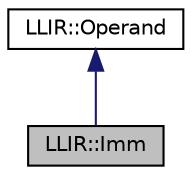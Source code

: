 digraph "LLIR::Imm"
{
 // LATEX_PDF_SIZE
  edge [fontname="Helvetica",fontsize="10",labelfontname="Helvetica",labelfontsize="10"];
  node [fontname="Helvetica",fontsize="10",shape=record];
  Node1 [label="LLIR::Imm",height=0.2,width=0.4,color="black", fillcolor="grey75", style="filled", fontcolor="black",tooltip="An LLIR immediate value."];
  Node2 -> Node1 [dir="back",color="midnightblue",fontsize="10",style="solid"];
  Node2 [label="LLIR::Operand",height=0.2,width=0.4,color="black", fillcolor="white", style="filled",URL="$classLLIR_1_1Operand.html",tooltip="The base for LLIR operands."];
}
